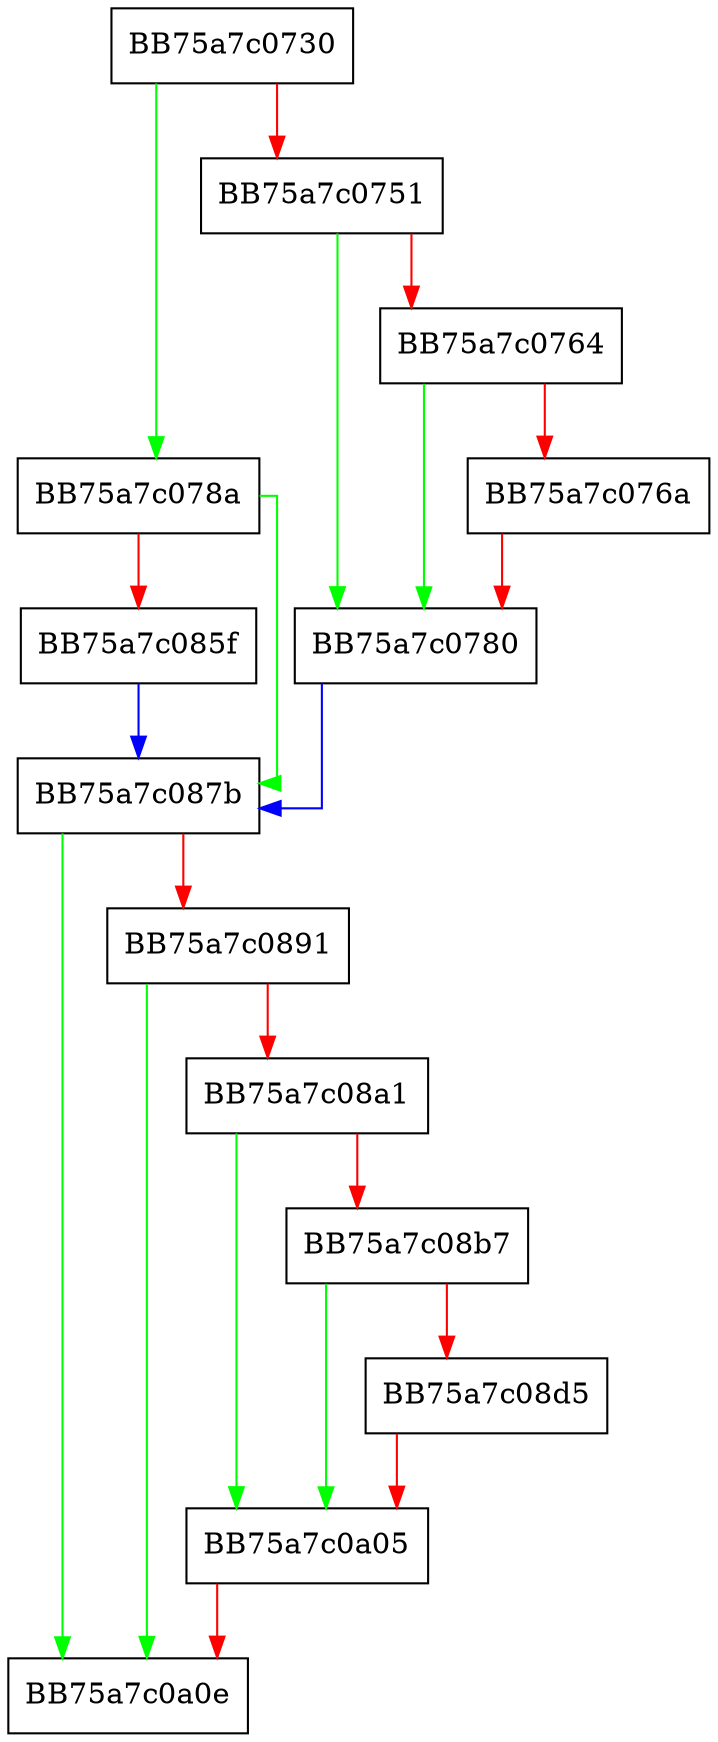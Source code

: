 digraph InitDfsp {
  node [shape="box"];
  graph [splines=ortho];
  BB75a7c0730 -> BB75a7c078a [color="green"];
  BB75a7c0730 -> BB75a7c0751 [color="red"];
  BB75a7c0751 -> BB75a7c0780 [color="green"];
  BB75a7c0751 -> BB75a7c0764 [color="red"];
  BB75a7c0764 -> BB75a7c0780 [color="green"];
  BB75a7c0764 -> BB75a7c076a [color="red"];
  BB75a7c076a -> BB75a7c0780 [color="red"];
  BB75a7c0780 -> BB75a7c087b [color="blue"];
  BB75a7c078a -> BB75a7c087b [color="green"];
  BB75a7c078a -> BB75a7c085f [color="red"];
  BB75a7c085f -> BB75a7c087b [color="blue"];
  BB75a7c087b -> BB75a7c0a0e [color="green"];
  BB75a7c087b -> BB75a7c0891 [color="red"];
  BB75a7c0891 -> BB75a7c0a0e [color="green"];
  BB75a7c0891 -> BB75a7c08a1 [color="red"];
  BB75a7c08a1 -> BB75a7c0a05 [color="green"];
  BB75a7c08a1 -> BB75a7c08b7 [color="red"];
  BB75a7c08b7 -> BB75a7c0a05 [color="green"];
  BB75a7c08b7 -> BB75a7c08d5 [color="red"];
  BB75a7c08d5 -> BB75a7c0a05 [color="red"];
  BB75a7c0a05 -> BB75a7c0a0e [color="red"];
}